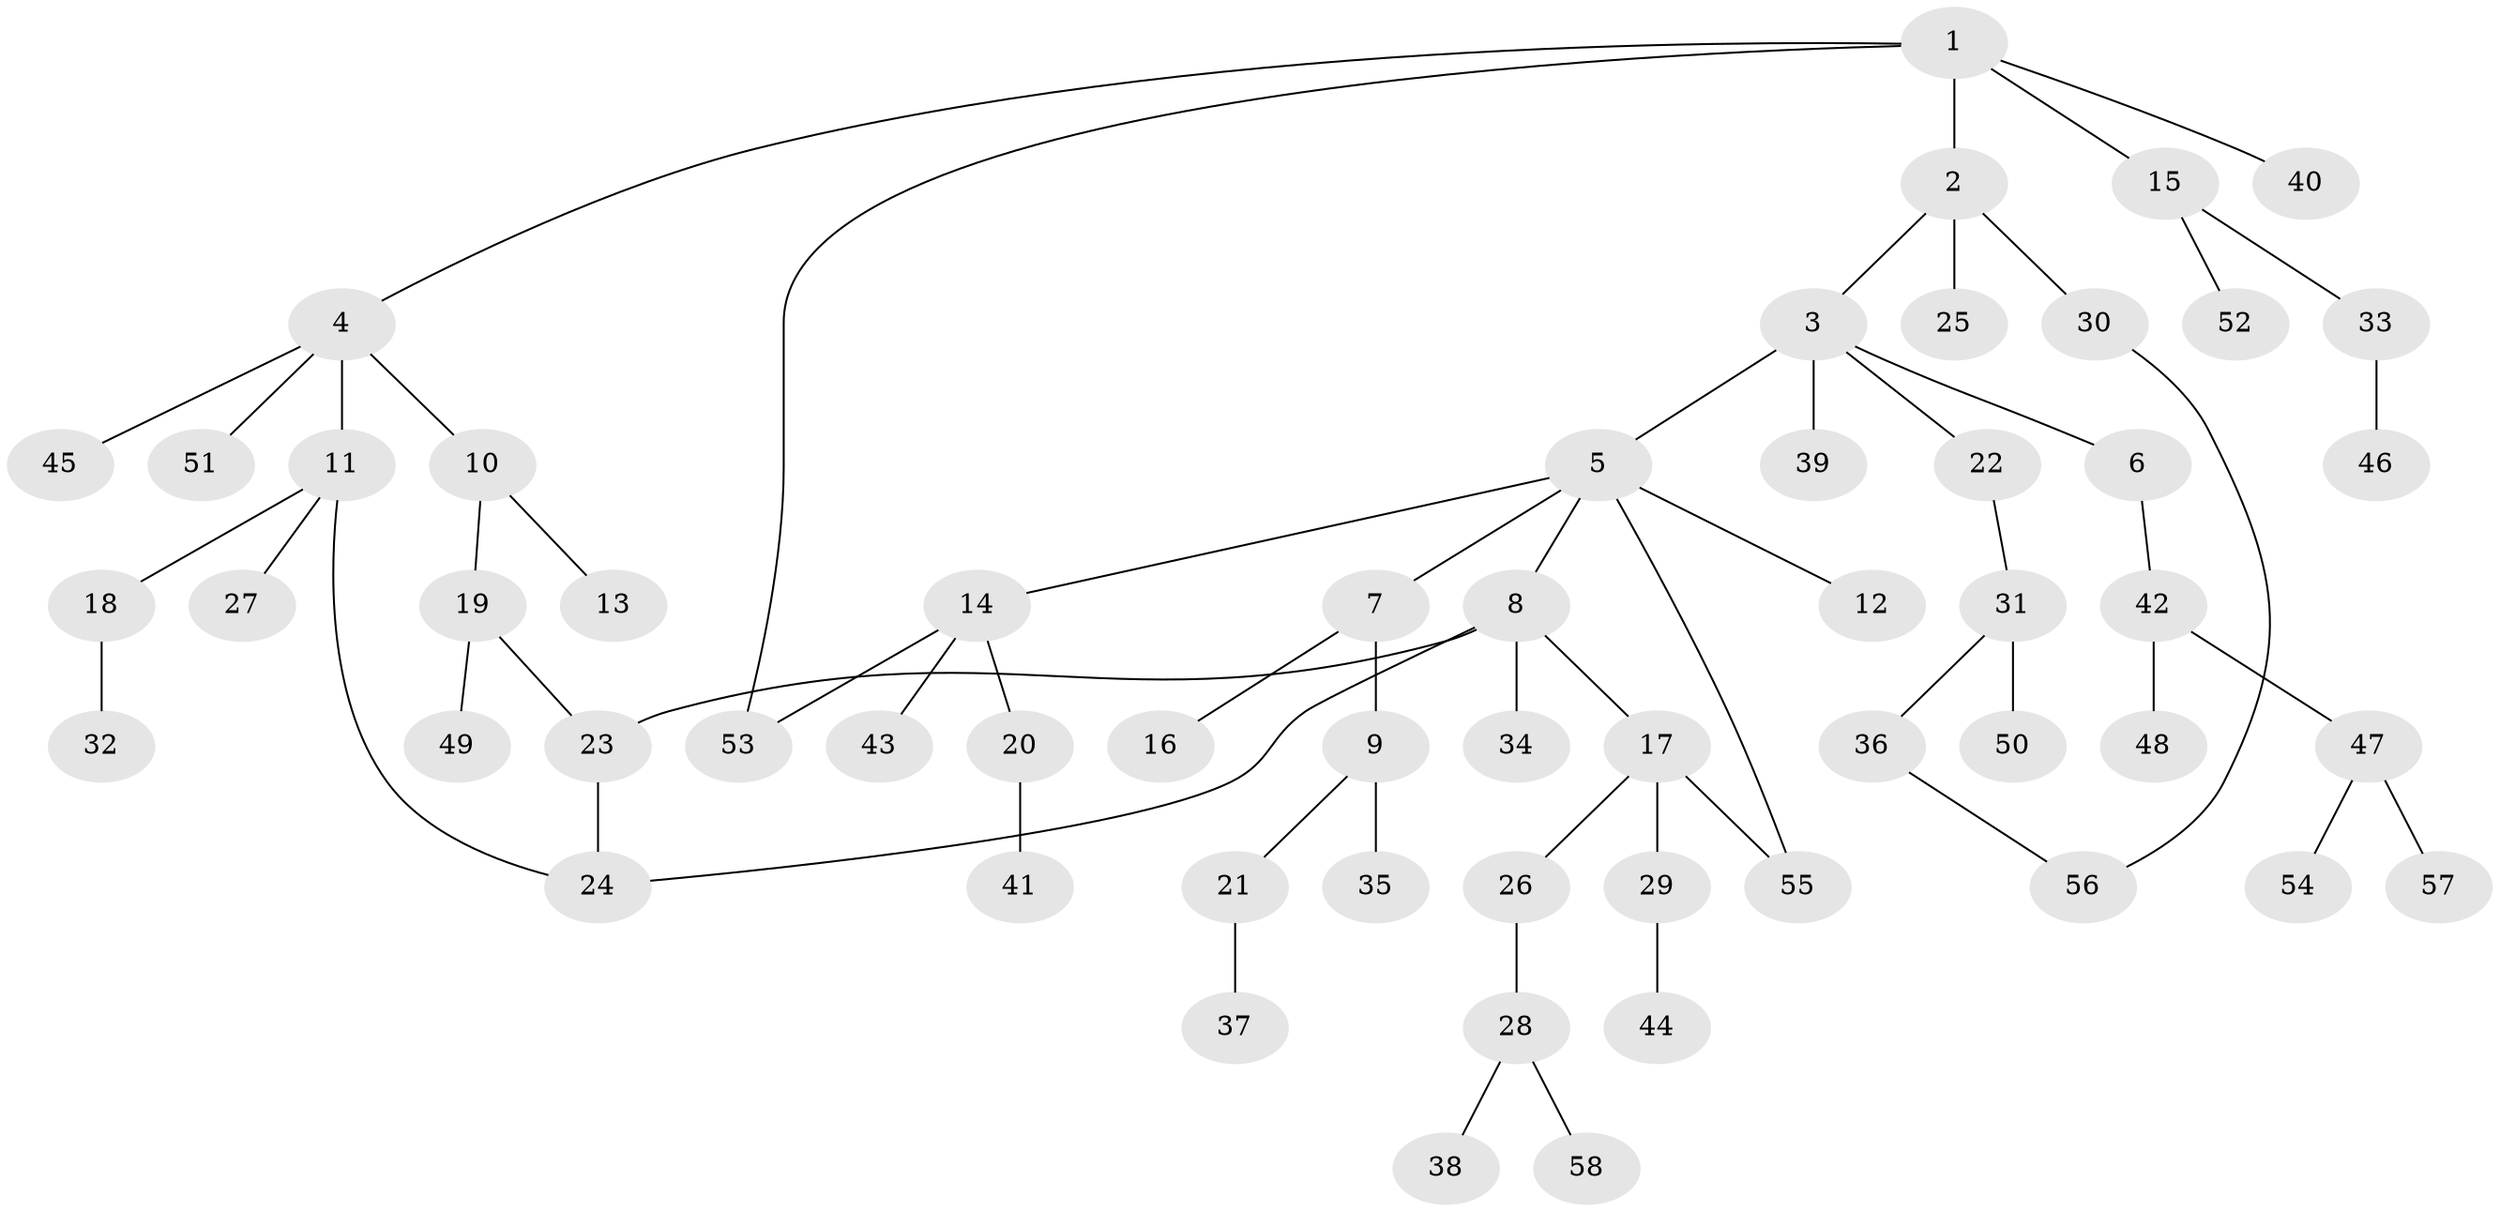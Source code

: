 // coarse degree distribution, {4: 0.125, 3: 0.1, 9: 0.025, 2: 0.425, 1: 0.325}
// Generated by graph-tools (version 1.1) at 2025/23/03/03/25 07:23:33]
// undirected, 58 vertices, 63 edges
graph export_dot {
graph [start="1"]
  node [color=gray90,style=filled];
  1;
  2;
  3;
  4;
  5;
  6;
  7;
  8;
  9;
  10;
  11;
  12;
  13;
  14;
  15;
  16;
  17;
  18;
  19;
  20;
  21;
  22;
  23;
  24;
  25;
  26;
  27;
  28;
  29;
  30;
  31;
  32;
  33;
  34;
  35;
  36;
  37;
  38;
  39;
  40;
  41;
  42;
  43;
  44;
  45;
  46;
  47;
  48;
  49;
  50;
  51;
  52;
  53;
  54;
  55;
  56;
  57;
  58;
  1 -- 2;
  1 -- 4;
  1 -- 15;
  1 -- 40;
  1 -- 53;
  2 -- 3;
  2 -- 25;
  2 -- 30;
  3 -- 5;
  3 -- 6;
  3 -- 22;
  3 -- 39;
  4 -- 10;
  4 -- 11;
  4 -- 45;
  4 -- 51;
  5 -- 7;
  5 -- 8;
  5 -- 12;
  5 -- 14;
  5 -- 55;
  6 -- 42;
  7 -- 9;
  7 -- 16;
  8 -- 17;
  8 -- 23;
  8 -- 34;
  8 -- 24;
  9 -- 21;
  9 -- 35;
  10 -- 13;
  10 -- 19;
  11 -- 18;
  11 -- 24;
  11 -- 27;
  14 -- 20;
  14 -- 43;
  14 -- 53;
  15 -- 33;
  15 -- 52;
  17 -- 26;
  17 -- 29;
  17 -- 55;
  18 -- 32;
  19 -- 49;
  19 -- 23;
  20 -- 41;
  21 -- 37;
  22 -- 31;
  23 -- 24;
  26 -- 28;
  28 -- 38;
  28 -- 58;
  29 -- 44;
  30 -- 56;
  31 -- 36;
  31 -- 50;
  33 -- 46;
  36 -- 56;
  42 -- 47;
  42 -- 48;
  47 -- 54;
  47 -- 57;
}
